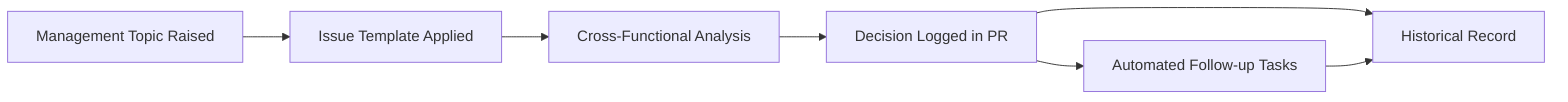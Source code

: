 %% Issue and discussion lifecycle for management topics
graph LR
    Topic[Management Topic Raised]
    Template[Issue Template Applied]
    Analysis[Cross-Functional Analysis]
    Decision[Decision Logged in PR]
    FollowUp[Automated Follow-up Tasks]
    Archive[Historical Record]

    Topic --> Template
    Template --> Analysis
    Analysis --> Decision
    Decision --> FollowUp
    Decision --> Archive
    FollowUp --> Archive